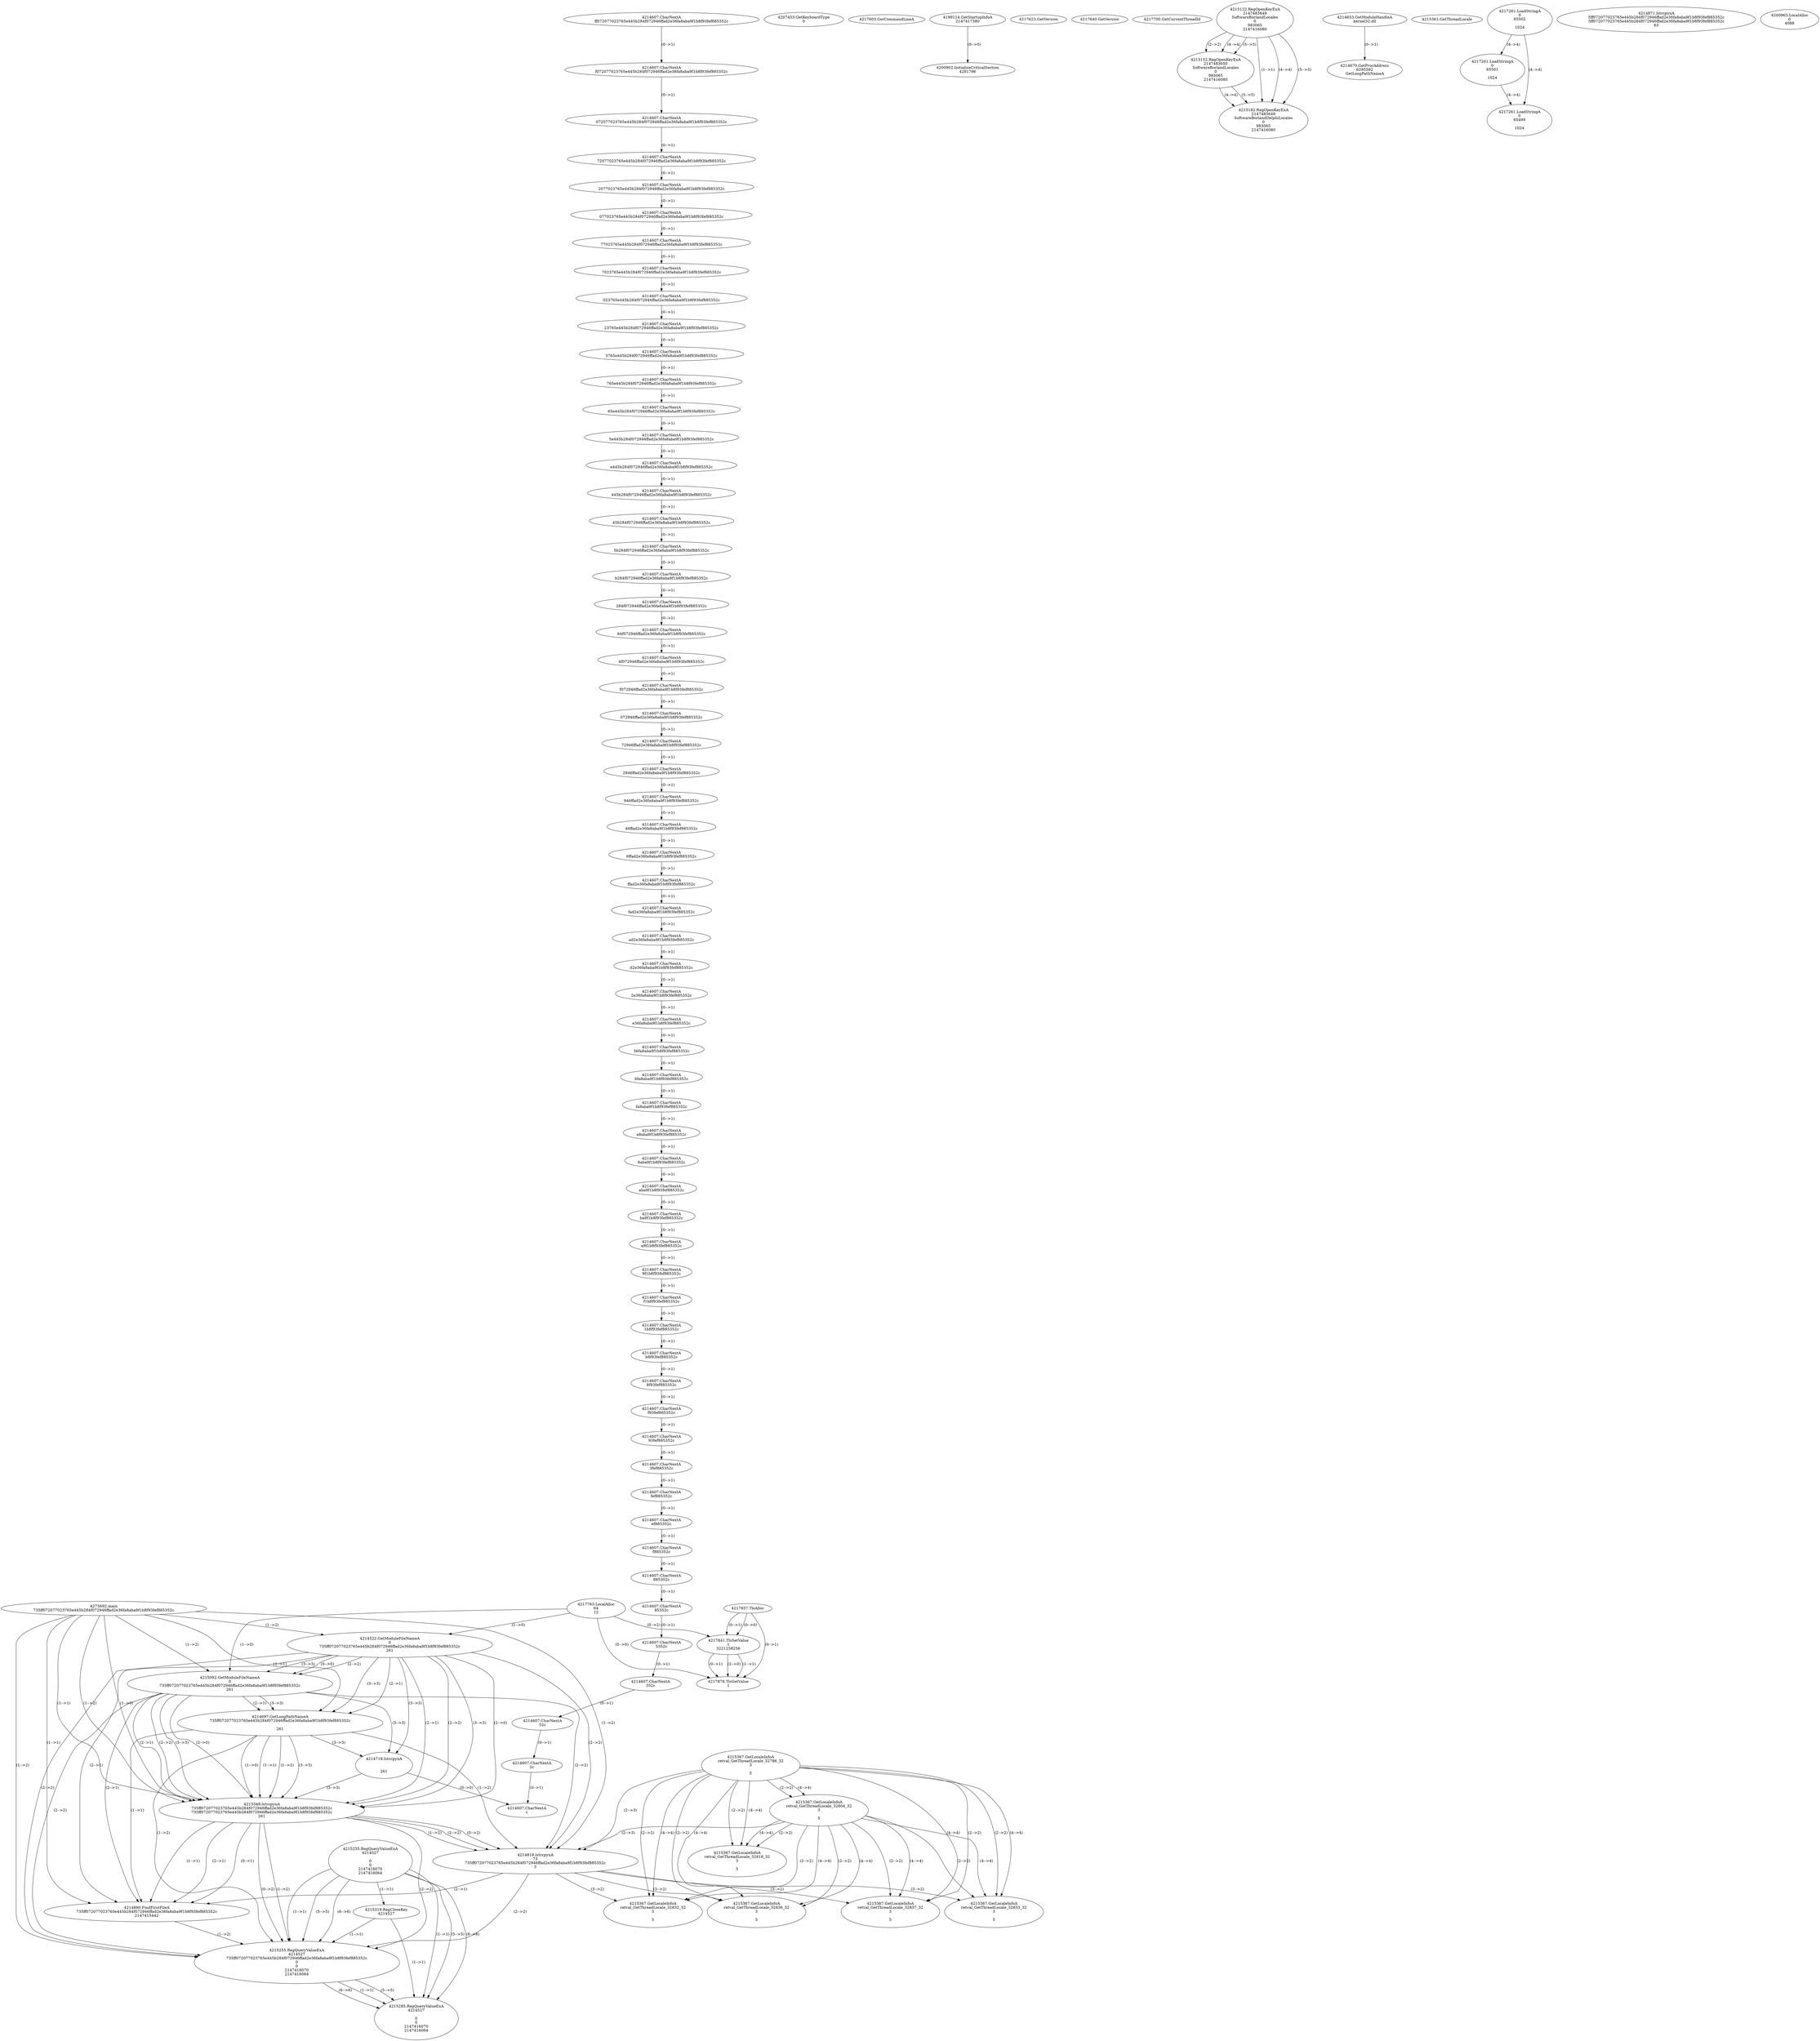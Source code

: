 // Global SCDG with merge call
digraph {
	0 [label="4275692.main
735ff072077023765e445b284f072946ffad2e36fa8aba9f1b8f93fef885352c"]
	1 [label="4217857.TlsAlloc
"]
	2 [label="4217763.LocalAlloc
64
12"]
	3 [label="4217841.TlsSetValue
1
3221258256"]
	1 -> 3 [label="(0-->1)"]
	2 -> 3 [label="(0-->2)"]
	1 -> 3 [label="(0-->0)"]
	4 [label="4217878.TlsGetValue
1"]
	1 -> 4 [label="(0-->1)"]
	3 -> 4 [label="(1-->1)"]
	3 -> 4 [label="(0-->1)"]
	2 -> 4 [label="(0-->0)"]
	3 -> 4 [label="(2-->0)"]
	5 [label="4207453.GetKeyboardType
0"]
	6 [label="4217603.GetCommandLineA
"]
	7 [label="4199114.GetStartupInfoA
2147417380"]
	8 [label="4217623.GetVersion
"]
	9 [label="4217640.GetVersion
"]
	10 [label="4217700.GetCurrentThreadId
"]
	11 [label="4214522.GetModuleFileNameA
0
735ff072077023765e445b284f072946ffad2e36fa8aba9f1b8f93fef885352c
261"]
	0 -> 11 [label="(1-->2)"]
	2 -> 11 [label="(1-->0)"]
	12 [label="4215092.GetModuleFileNameA
0
735ff072077023765e445b284f072946ffad2e36fa8aba9f1b8f93fef885352c
261"]
	0 -> 12 [label="(1-->2)"]
	11 -> 12 [label="(2-->2)"]
	11 -> 12 [label="(3-->3)"]
	2 -> 12 [label="(1-->0)"]
	11 -> 12 [label="(0-->0)"]
	13 [label="4215122.RegOpenKeyExA
2147483649
Software\Borland\Locales
0
983065
2147416080"]
	14 [label="4214653.GetModuleHandleA
kernel32.dll"]
	15 [label="4214670.GetProcAddress
6295592
GetLongPathNameA"]
	14 -> 15 [label="(0-->1)"]
	16 [label="4214697.GetLongPathNameA
735ff072077023765e445b284f072946ffad2e36fa8aba9f1b8f93fef885352c

261"]
	0 -> 16 [label="(1-->1)"]
	11 -> 16 [label="(2-->1)"]
	12 -> 16 [label="(2-->1)"]
	11 -> 16 [label="(3-->3)"]
	12 -> 16 [label="(3-->3)"]
	17 [label="4214718.lstrcpynA


261"]
	11 -> 17 [label="(3-->3)"]
	12 -> 17 [label="(3-->3)"]
	16 -> 17 [label="(3-->3)"]
	18 [label="4215255.RegQueryValueExA
4214527

0
0
2147416070
2147416064"]
	19 [label="4215319.RegCloseKey
4214527"]
	18 -> 19 [label="(1-->1)"]
	20 [label="4215348.lstrcpynA
735ff072077023765e445b284f072946ffad2e36fa8aba9f1b8f93fef885352c
735ff072077023765e445b284f072946ffad2e36fa8aba9f1b8f93fef885352c
261"]
	0 -> 20 [label="(1-->1)"]
	11 -> 20 [label="(2-->1)"]
	12 -> 20 [label="(2-->1)"]
	16 -> 20 [label="(1-->1)"]
	0 -> 20 [label="(1-->2)"]
	11 -> 20 [label="(2-->2)"]
	12 -> 20 [label="(2-->2)"]
	16 -> 20 [label="(1-->2)"]
	11 -> 20 [label="(3-->3)"]
	12 -> 20 [label="(3-->3)"]
	16 -> 20 [label="(3-->3)"]
	17 -> 20 [label="(3-->3)"]
	0 -> 20 [label="(1-->0)"]
	11 -> 20 [label="(2-->0)"]
	12 -> 20 [label="(2-->0)"]
	16 -> 20 [label="(1-->0)"]
	21 [label="4215361.GetThreadLocale
"]
	22 [label="4215367.GetLocaleInfoA
retval_GetThreadLocale_32786_32
3

5"]
	23 [label="4217261.LoadStringA
0
65502

1024"]
	24 [label="4215152.RegOpenKeyExA
2147483650
Software\Borland\Locales
0
983065
2147416080"]
	13 -> 24 [label="(2-->2)"]
	13 -> 24 [label="(4-->4)"]
	13 -> 24 [label="(5-->5)"]
	25 [label="4215182.RegOpenKeyExA
2147483649
Software\Borland\Delphi\Locales
0
983065
2147416080"]
	13 -> 25 [label="(1-->1)"]
	13 -> 25 [label="(4-->4)"]
	24 -> 25 [label="(4-->4)"]
	13 -> 25 [label="(5-->5)"]
	24 -> 25 [label="(5-->5)"]
	26 [label="4215367.GetLocaleInfoA
retval_GetThreadLocale_32804_32
3

5"]
	22 -> 26 [label="(2-->2)"]
	22 -> 26 [label="(4-->4)"]
	27 [label="4217261.LoadStringA
0
65501

1024"]
	23 -> 27 [label="(4-->4)"]
	28 [label="4214818.lstrcpynA
73
735ff072077023765e445b284f072946ffad2e36fa8aba9f1b8f93fef885352c
3"]
	0 -> 28 [label="(1-->2)"]
	11 -> 28 [label="(2-->2)"]
	12 -> 28 [label="(2-->2)"]
	16 -> 28 [label="(1-->2)"]
	20 -> 28 [label="(1-->2)"]
	20 -> 28 [label="(2-->2)"]
	20 -> 28 [label="(0-->2)"]
	22 -> 28 [label="(2-->3)"]
	26 -> 28 [label="(2-->3)"]
	29 [label="4214607.CharNextA
ff072077023765e445b284f072946ffad2e36fa8aba9f1b8f93fef885352c"]
	30 [label="4214607.CharNextA
f072077023765e445b284f072946ffad2e36fa8aba9f1b8f93fef885352c"]
	29 -> 30 [label="(0-->1)"]
	31 [label="4214607.CharNextA
072077023765e445b284f072946ffad2e36fa8aba9f1b8f93fef885352c"]
	30 -> 31 [label="(0-->1)"]
	32 [label="4214607.CharNextA
72077023765e445b284f072946ffad2e36fa8aba9f1b8f93fef885352c"]
	31 -> 32 [label="(0-->1)"]
	33 [label="4214607.CharNextA
2077023765e445b284f072946ffad2e36fa8aba9f1b8f93fef885352c"]
	32 -> 33 [label="(0-->1)"]
	34 [label="4214607.CharNextA
077023765e445b284f072946ffad2e36fa8aba9f1b8f93fef885352c"]
	33 -> 34 [label="(0-->1)"]
	35 [label="4214607.CharNextA
77023765e445b284f072946ffad2e36fa8aba9f1b8f93fef885352c"]
	34 -> 35 [label="(0-->1)"]
	36 [label="4214607.CharNextA
7023765e445b284f072946ffad2e36fa8aba9f1b8f93fef885352c"]
	35 -> 36 [label="(0-->1)"]
	37 [label="4214607.CharNextA
023765e445b284f072946ffad2e36fa8aba9f1b8f93fef885352c"]
	36 -> 37 [label="(0-->1)"]
	38 [label="4214607.CharNextA
23765e445b284f072946ffad2e36fa8aba9f1b8f93fef885352c"]
	37 -> 38 [label="(0-->1)"]
	39 [label="4214607.CharNextA
3765e445b284f072946ffad2e36fa8aba9f1b8f93fef885352c"]
	38 -> 39 [label="(0-->1)"]
	40 [label="4214607.CharNextA
765e445b284f072946ffad2e36fa8aba9f1b8f93fef885352c"]
	39 -> 40 [label="(0-->1)"]
	41 [label="4214607.CharNextA
65e445b284f072946ffad2e36fa8aba9f1b8f93fef885352c"]
	40 -> 41 [label="(0-->1)"]
	42 [label="4214607.CharNextA
5e445b284f072946ffad2e36fa8aba9f1b8f93fef885352c"]
	41 -> 42 [label="(0-->1)"]
	43 [label="4214607.CharNextA
e445b284f072946ffad2e36fa8aba9f1b8f93fef885352c"]
	42 -> 43 [label="(0-->1)"]
	44 [label="4214607.CharNextA
445b284f072946ffad2e36fa8aba9f1b8f93fef885352c"]
	43 -> 44 [label="(0-->1)"]
	45 [label="4214607.CharNextA
45b284f072946ffad2e36fa8aba9f1b8f93fef885352c"]
	44 -> 45 [label="(0-->1)"]
	46 [label="4214607.CharNextA
5b284f072946ffad2e36fa8aba9f1b8f93fef885352c"]
	45 -> 46 [label="(0-->1)"]
	47 [label="4214607.CharNextA
b284f072946ffad2e36fa8aba9f1b8f93fef885352c"]
	46 -> 47 [label="(0-->1)"]
	48 [label="4214607.CharNextA
284f072946ffad2e36fa8aba9f1b8f93fef885352c"]
	47 -> 48 [label="(0-->1)"]
	49 [label="4214607.CharNextA
84f072946ffad2e36fa8aba9f1b8f93fef885352c"]
	48 -> 49 [label="(0-->1)"]
	50 [label="4214607.CharNextA
4f072946ffad2e36fa8aba9f1b8f93fef885352c"]
	49 -> 50 [label="(0-->1)"]
	51 [label="4214607.CharNextA
f072946ffad2e36fa8aba9f1b8f93fef885352c"]
	50 -> 51 [label="(0-->1)"]
	52 [label="4214607.CharNextA
072946ffad2e36fa8aba9f1b8f93fef885352c"]
	51 -> 52 [label="(0-->1)"]
	53 [label="4214607.CharNextA
72946ffad2e36fa8aba9f1b8f93fef885352c"]
	52 -> 53 [label="(0-->1)"]
	54 [label="4214607.CharNextA
2946ffad2e36fa8aba9f1b8f93fef885352c"]
	53 -> 54 [label="(0-->1)"]
	55 [label="4214607.CharNextA
946ffad2e36fa8aba9f1b8f93fef885352c"]
	54 -> 55 [label="(0-->1)"]
	56 [label="4214607.CharNextA
46ffad2e36fa8aba9f1b8f93fef885352c"]
	55 -> 56 [label="(0-->1)"]
	57 [label="4214607.CharNextA
6ffad2e36fa8aba9f1b8f93fef885352c"]
	56 -> 57 [label="(0-->1)"]
	58 [label="4214607.CharNextA
ffad2e36fa8aba9f1b8f93fef885352c"]
	57 -> 58 [label="(0-->1)"]
	59 [label="4214607.CharNextA
fad2e36fa8aba9f1b8f93fef885352c"]
	58 -> 59 [label="(0-->1)"]
	60 [label="4214607.CharNextA
ad2e36fa8aba9f1b8f93fef885352c"]
	59 -> 60 [label="(0-->1)"]
	61 [label="4214607.CharNextA
d2e36fa8aba9f1b8f93fef885352c"]
	60 -> 61 [label="(0-->1)"]
	62 [label="4214607.CharNextA
2e36fa8aba9f1b8f93fef885352c"]
	61 -> 62 [label="(0-->1)"]
	63 [label="4214607.CharNextA
e36fa8aba9f1b8f93fef885352c"]
	62 -> 63 [label="(0-->1)"]
	64 [label="4214607.CharNextA
36fa8aba9f1b8f93fef885352c"]
	63 -> 64 [label="(0-->1)"]
	65 [label="4214607.CharNextA
6fa8aba9f1b8f93fef885352c"]
	64 -> 65 [label="(0-->1)"]
	66 [label="4214607.CharNextA
fa8aba9f1b8f93fef885352c"]
	65 -> 66 [label="(0-->1)"]
	67 [label="4214607.CharNextA
a8aba9f1b8f93fef885352c"]
	66 -> 67 [label="(0-->1)"]
	68 [label="4214607.CharNextA
8aba9f1b8f93fef885352c"]
	67 -> 68 [label="(0-->1)"]
	69 [label="4214607.CharNextA
aba9f1b8f93fef885352c"]
	68 -> 69 [label="(0-->1)"]
	70 [label="4214607.CharNextA
ba9f1b8f93fef885352c"]
	69 -> 70 [label="(0-->1)"]
	71 [label="4214607.CharNextA
a9f1b8f93fef885352c"]
	70 -> 71 [label="(0-->1)"]
	72 [label="4214607.CharNextA
9f1b8f93fef885352c"]
	71 -> 72 [label="(0-->1)"]
	73 [label="4214607.CharNextA
f1b8f93fef885352c"]
	72 -> 73 [label="(0-->1)"]
	74 [label="4214607.CharNextA
1b8f93fef885352c"]
	73 -> 74 [label="(0-->1)"]
	75 [label="4214607.CharNextA
b8f93fef885352c"]
	74 -> 75 [label="(0-->1)"]
	76 [label="4214607.CharNextA
8f93fef885352c"]
	75 -> 76 [label="(0-->1)"]
	77 [label="4214607.CharNextA
f93fef885352c"]
	76 -> 77 [label="(0-->1)"]
	78 [label="4214607.CharNextA
93fef885352c"]
	77 -> 78 [label="(0-->1)"]
	79 [label="4214607.CharNextA
3fef885352c"]
	78 -> 79 [label="(0-->1)"]
	80 [label="4214607.CharNextA
fef885352c"]
	79 -> 80 [label="(0-->1)"]
	81 [label="4214607.CharNextA
ef885352c"]
	80 -> 81 [label="(0-->1)"]
	82 [label="4214607.CharNextA
f885352c"]
	81 -> 82 [label="(0-->1)"]
	83 [label="4214607.CharNextA
885352c"]
	82 -> 83 [label="(0-->1)"]
	84 [label="4214607.CharNextA
85352c"]
	83 -> 84 [label="(0-->1)"]
	85 [label="4214607.CharNextA
5352c"]
	84 -> 85 [label="(0-->1)"]
	86 [label="4214607.CharNextA
352c"]
	85 -> 86 [label="(0-->1)"]
	87 [label="4214607.CharNextA
52c"]
	86 -> 87 [label="(0-->1)"]
	88 [label="4214607.CharNextA
2c"]
	87 -> 88 [label="(0-->1)"]
	89 [label="4214607.CharNextA
c"]
	88 -> 89 [label="(0-->1)"]
	17 -> 89 [label="(0-->0)"]
	90 [label="4214871.lstrcpynA
5ff072077023765e445b284f072946ffad2e36fa8aba9f1b8f93fef885352c
5ff072077023765e445b284f072946ffad2e36fa8aba9f1b8f93fef885352c
63"]
	91 [label="4214890.FindFirstFileA
735ff072077023765e445b284f072946ffad2e36fa8aba9f1b8f93fef885352c
2147415442"]
	0 -> 91 [label="(1-->1)"]
	11 -> 91 [label="(2-->1)"]
	12 -> 91 [label="(2-->1)"]
	16 -> 91 [label="(1-->1)"]
	20 -> 91 [label="(1-->1)"]
	20 -> 91 [label="(2-->1)"]
	20 -> 91 [label="(0-->1)"]
	28 -> 91 [label="(2-->1)"]
	92 [label="4215255.RegQueryValueExA
4214527
735ff072077023765e445b284f072946ffad2e36fa8aba9f1b8f93fef885352c
0
0
2147416070
2147416064"]
	18 -> 92 [label="(1-->1)"]
	19 -> 92 [label="(1-->1)"]
	0 -> 92 [label="(1-->2)"]
	11 -> 92 [label="(2-->2)"]
	12 -> 92 [label="(2-->2)"]
	16 -> 92 [label="(1-->2)"]
	20 -> 92 [label="(1-->2)"]
	20 -> 92 [label="(2-->2)"]
	20 -> 92 [label="(0-->2)"]
	28 -> 92 [label="(2-->2)"]
	91 -> 92 [label="(1-->2)"]
	18 -> 92 [label="(5-->5)"]
	18 -> 92 [label="(6-->6)"]
	93 [label="4215285.RegQueryValueExA
4214527

0
0
2147416070
2147416064"]
	18 -> 93 [label="(1-->1)"]
	19 -> 93 [label="(1-->1)"]
	92 -> 93 [label="(1-->1)"]
	18 -> 93 [label="(5-->5)"]
	92 -> 93 [label="(5-->5)"]
	18 -> 93 [label="(6-->6)"]
	92 -> 93 [label="(6-->6)"]
	94 [label="4215367.GetLocaleInfoA
retval_GetThreadLocale_32832_32
3

5"]
	22 -> 94 [label="(2-->2)"]
	26 -> 94 [label="(2-->2)"]
	28 -> 94 [label="(3-->2)"]
	22 -> 94 [label="(4-->4)"]
	26 -> 94 [label="(4-->4)"]
	95 [label="4217261.LoadStringA
0
65499

1024"]
	23 -> 95 [label="(4-->4)"]
	27 -> 95 [label="(4-->4)"]
	96 [label="4215367.GetLocaleInfoA
retval_GetThreadLocale_32833_32
3

5"]
	22 -> 96 [label="(2-->2)"]
	26 -> 96 [label="(2-->2)"]
	28 -> 96 [label="(3-->2)"]
	22 -> 96 [label="(4-->4)"]
	26 -> 96 [label="(4-->4)"]
	97 [label="4215367.GetLocaleInfoA
retval_GetThreadLocale_32836_32
3

5"]
	22 -> 97 [label="(2-->2)"]
	26 -> 97 [label="(2-->2)"]
	28 -> 97 [label="(3-->2)"]
	22 -> 97 [label="(4-->4)"]
	26 -> 97 [label="(4-->4)"]
	98 [label="4200902.InitializeCriticalSection
4281796"]
	7 -> 98 [label="(0-->0)"]
	99 [label="4200963.LocalAlloc
0
4088"]
	100 [label="4215367.GetLocaleInfoA
retval_GetThreadLocale_32837_32
3

5"]
	22 -> 100 [label="(2-->2)"]
	26 -> 100 [label="(2-->2)"]
	28 -> 100 [label="(3-->2)"]
	22 -> 100 [label="(4-->4)"]
	26 -> 100 [label="(4-->4)"]
	101 [label="4215367.GetLocaleInfoA
retval_GetThreadLocale_32818_32
3

5"]
	22 -> 101 [label="(2-->2)"]
	26 -> 101 [label="(2-->2)"]
	22 -> 101 [label="(4-->4)"]
	26 -> 101 [label="(4-->4)"]
}
